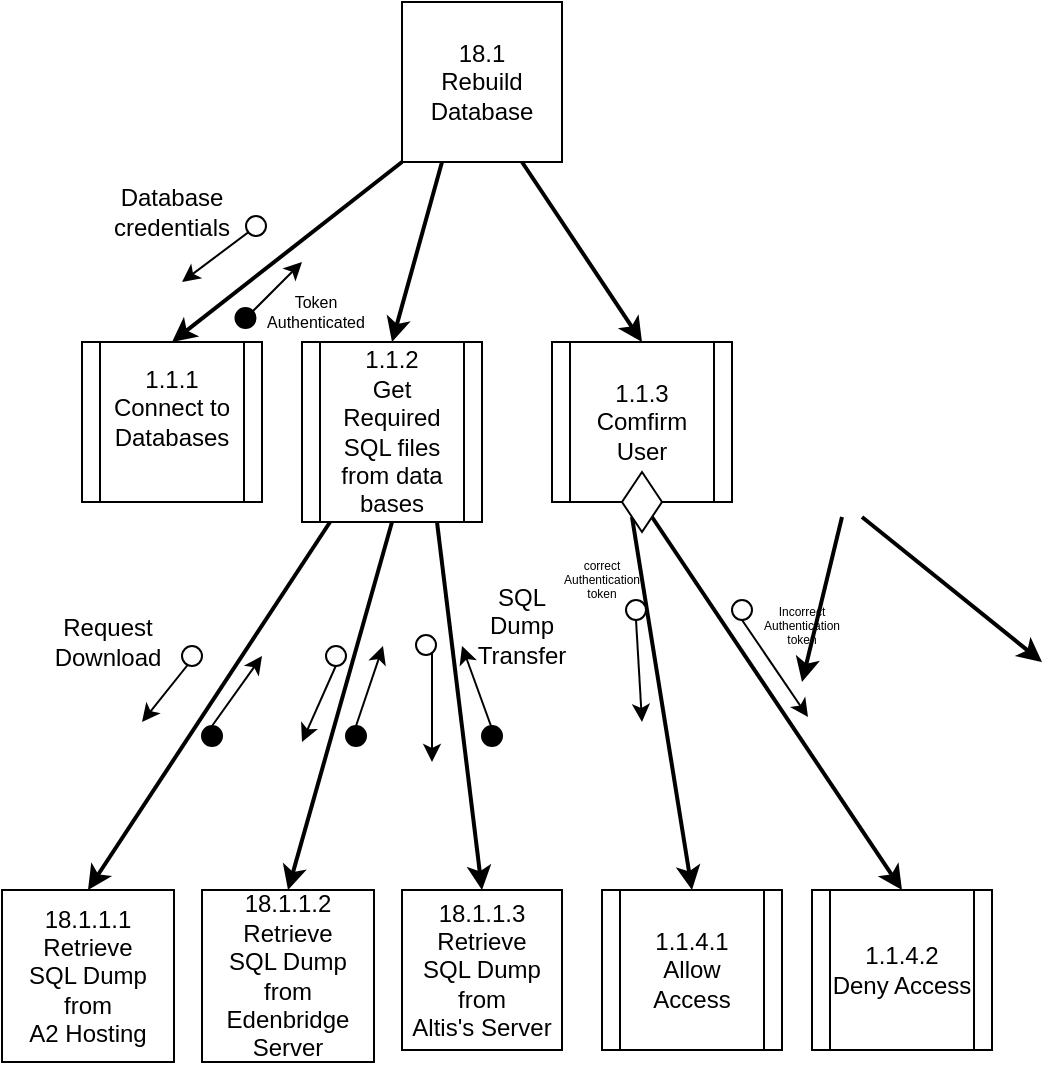 <mxfile version="12.7.0" type="github" pages="2">
  <diagram id="C5RBs43oDa-KdzZeNtuy" name="18.1 Rebuild database">
    <mxGraphModel dx="569" dy="316" grid="1" gridSize="10" guides="1" tooltips="1" connect="1" arrows="1" fold="1" page="1" pageScale="1" pageWidth="827" pageHeight="1169" math="0" shadow="0">
      <root>
        <mxCell id="WIyWlLk6GJQsqaUBKTNV-0"/>
        <mxCell id="WIyWlLk6GJQsqaUBKTNV-1" parent="WIyWlLk6GJQsqaUBKTNV-0"/>
        <mxCell id="RGMSdmQta2JheNhVgYMS-0" value="&lt;div&gt;18.1 &lt;br&gt;&lt;/div&gt;&lt;div&gt;Rebuild Database&lt;br&gt;&lt;/div&gt;" style="whiteSpace=wrap;html=1;aspect=fixed;" parent="WIyWlLk6GJQsqaUBKTNV-1" vertex="1">
          <mxGeometry x="380" y="100" width="80" height="80" as="geometry"/>
        </mxCell>
        <mxCell id="gq5Jc_4ObH62T1cbe0F8-0" value="&lt;div&gt;1.1.1&lt;br&gt;&lt;/div&gt;&lt;div&gt;Connect to Databases&lt;/div&gt;&lt;div&gt;&lt;br&gt;&lt;/div&gt;" style="shape=process;whiteSpace=wrap;html=1;backgroundOutline=1;" parent="WIyWlLk6GJQsqaUBKTNV-1" vertex="1">
          <mxGeometry x="220" y="270" width="90" height="80" as="geometry"/>
        </mxCell>
        <mxCell id="gq5Jc_4ObH62T1cbe0F8-1" value="&lt;div&gt;1.1.2&lt;br&gt;&lt;/div&gt;&lt;div&gt;Get Required SQL files from data bases&lt;/div&gt;" style="shape=process;whiteSpace=wrap;html=1;backgroundOutline=1;" parent="WIyWlLk6GJQsqaUBKTNV-1" vertex="1">
          <mxGeometry x="330" y="270" width="90" height="90" as="geometry"/>
        </mxCell>
        <mxCell id="gq5Jc_4ObH62T1cbe0F8-3" value="" style="endArrow=classic;html=1;" parent="WIyWlLk6GJQsqaUBKTNV-1" edge="1">
          <mxGeometry width="50" height="50" relative="1" as="geometry">
            <mxPoint x="660" y="570" as="sourcePoint"/>
            <mxPoint x="660" y="570" as="targetPoint"/>
          </mxGeometry>
        </mxCell>
        <mxCell id="gq5Jc_4ObH62T1cbe0F8-4" value="" style="endArrow=classic;html=1;exitX=0;exitY=1;exitDx=0;exitDy=0;entryX=0.5;entryY=0;entryDx=0;entryDy=0;strokeWidth=2;" parent="WIyWlLk6GJQsqaUBKTNV-1" source="gq5Jc_4ObH62T1cbe0F8-9" target="gq5Jc_4ObH62T1cbe0F8-8" edge="1">
          <mxGeometry width="50" height="50" relative="1" as="geometry">
            <mxPoint x="530" y="410" as="sourcePoint"/>
            <mxPoint x="460" y="470" as="targetPoint"/>
          </mxGeometry>
        </mxCell>
        <mxCell id="gq5Jc_4ObH62T1cbe0F8-5" value="" style="endArrow=classic;html=1;strokeWidth=2;entryX=0.5;entryY=0;entryDx=0;entryDy=0;exitX=1;exitY=1;exitDx=0;exitDy=0;" parent="WIyWlLk6GJQsqaUBKTNV-1" source="gq5Jc_4ObH62T1cbe0F8-9" target="gq5Jc_4ObH62T1cbe0F8-7" edge="1">
          <mxGeometry width="50" height="50" relative="1" as="geometry">
            <mxPoint x="450" y="380" as="sourcePoint"/>
            <mxPoint x="350" y="470" as="targetPoint"/>
          </mxGeometry>
        </mxCell>
        <mxCell id="gq5Jc_4ObH62T1cbe0F8-6" value="&lt;div&gt;&lt;span style=&quot;white-space: normal&quot;&gt;&lt;/span&gt;&lt;span style=&quot;white-space: normal&quot;&gt;&lt;/span&gt;1.1.3&lt;br&gt;&lt;/div&gt;&lt;div&gt;Comfirm User&lt;/div&gt;" style="shape=process;whiteSpace=wrap;html=1;backgroundOutline=1;" parent="WIyWlLk6GJQsqaUBKTNV-1" vertex="1">
          <mxGeometry x="455" y="270" width="90" height="80" as="geometry"/>
        </mxCell>
        <mxCell id="gq5Jc_4ObH62T1cbe0F8-7" value="&lt;div&gt;1.1.4.2&lt;br&gt;&lt;/div&gt;&lt;div&gt;Deny Access&lt;/div&gt;" style="shape=process;whiteSpace=wrap;html=1;backgroundOutline=1;" parent="WIyWlLk6GJQsqaUBKTNV-1" vertex="1">
          <mxGeometry x="585" y="544" width="90" height="80" as="geometry"/>
        </mxCell>
        <mxCell id="gq5Jc_4ObH62T1cbe0F8-8" value="1.1.4.1&lt;div&gt;Allow Access&lt;/div&gt;" style="shape=process;whiteSpace=wrap;html=1;backgroundOutline=1;" parent="WIyWlLk6GJQsqaUBKTNV-1" vertex="1">
          <mxGeometry x="480" y="544" width="90" height="80" as="geometry"/>
        </mxCell>
        <mxCell id="gq5Jc_4ObH62T1cbe0F8-9" value="" style="rhombus;whiteSpace=wrap;html=1;fillColor=#FFFFFF;" parent="WIyWlLk6GJQsqaUBKTNV-1" vertex="1">
          <mxGeometry x="490" y="335" width="20" height="30" as="geometry"/>
        </mxCell>
        <mxCell id="gq5Jc_4ObH62T1cbe0F8-10" value="" style="endArrow=classic;html=1;" parent="WIyWlLk6GJQsqaUBKTNV-1" edge="1">
          <mxGeometry width="50" height="50" relative="1" as="geometry">
            <mxPoint x="555" y="589" as="sourcePoint"/>
            <mxPoint x="555" y="589" as="targetPoint"/>
          </mxGeometry>
        </mxCell>
        <mxCell id="gq5Jc_4ObH62T1cbe0F8-11" value="" style="endArrow=classic;html=1;exitX=0;exitY=1;exitDx=0;exitDy=0;strokeWidth=2;entryX=0.5;entryY=0;entryDx=0;entryDy=0;" parent="WIyWlLk6GJQsqaUBKTNV-1" target="gq5Jc_4ObH62T1cbe0F8-15" edge="1">
          <mxGeometry width="50" height="50" relative="1" as="geometry">
            <mxPoint x="600" y="357.5" as="sourcePoint"/>
            <mxPoint x="580" y="440" as="targetPoint"/>
          </mxGeometry>
        </mxCell>
        <mxCell id="gq5Jc_4ObH62T1cbe0F8-12" value="" style="endArrow=classic;html=1;strokeWidth=2;exitX=1;exitY=1;exitDx=0;exitDy=0;entryX=0.5;entryY=0;entryDx=0;entryDy=0;" parent="WIyWlLk6GJQsqaUBKTNV-1" target="gq5Jc_4ObH62T1cbe0F8-16" edge="1">
          <mxGeometry width="50" height="50" relative="1" as="geometry">
            <mxPoint x="610" y="357.5" as="sourcePoint"/>
            <mxPoint x="700" y="430" as="targetPoint"/>
          </mxGeometry>
        </mxCell>
        <mxCell id="gq5Jc_4ObH62T1cbe0F8-17" value="" style="endArrow=classic;html=1;exitX=0.25;exitY=1;exitDx=0;exitDy=0;entryX=0.5;entryY=0;entryDx=0;entryDy=0;strokeWidth=2;" parent="WIyWlLk6GJQsqaUBKTNV-1" source="RGMSdmQta2JheNhVgYMS-0" target="gq5Jc_4ObH62T1cbe0F8-1" edge="1">
          <mxGeometry width="50" height="50" relative="1" as="geometry">
            <mxPoint x="170" y="335" as="sourcePoint"/>
            <mxPoint x="280" y="457.5" as="targetPoint"/>
          </mxGeometry>
        </mxCell>
        <mxCell id="gq5Jc_4ObH62T1cbe0F8-18" value="" style="endArrow=classic;html=1;exitX=0;exitY=1;exitDx=0;exitDy=0;entryX=0.5;entryY=0;entryDx=0;entryDy=0;strokeWidth=2;" parent="WIyWlLk6GJQsqaUBKTNV-1" source="RGMSdmQta2JheNhVgYMS-0" target="gq5Jc_4ObH62T1cbe0F8-0" edge="1">
          <mxGeometry width="50" height="50" relative="1" as="geometry">
            <mxPoint x="225" y="120" as="sourcePoint"/>
            <mxPoint x="335" y="242.5" as="targetPoint"/>
          </mxGeometry>
        </mxCell>
        <mxCell id="gq5Jc_4ObH62T1cbe0F8-21" value="" style="endArrow=classic;html=1;exitX=0.75;exitY=1;exitDx=0;exitDy=0;entryX=0.5;entryY=0;entryDx=0;entryDy=0;strokeWidth=2;" parent="WIyWlLk6GJQsqaUBKTNV-1" source="RGMSdmQta2JheNhVgYMS-0" target="gq5Jc_4ObH62T1cbe0F8-6" edge="1">
          <mxGeometry width="50" height="50" relative="1" as="geometry">
            <mxPoint x="440" y="210" as="sourcePoint"/>
            <mxPoint x="435" y="300" as="targetPoint"/>
          </mxGeometry>
        </mxCell>
        <mxCell id="GHoLZX-UQ4Vv0qf9n78D-0" value="&lt;div&gt;18.1.1.1&lt;br&gt;&lt;/div&gt;&lt;div&gt;Retrieve&lt;br&gt;&lt;/div&gt;&lt;div&gt;SQL Dump from&lt;/div&gt;&lt;div&gt;A2 Hosting&lt;br&gt;&lt;/div&gt;" style="whiteSpace=wrap;html=1;aspect=fixed;" parent="WIyWlLk6GJQsqaUBKTNV-1" vertex="1">
          <mxGeometry x="180" y="544" width="86" height="86" as="geometry"/>
        </mxCell>
        <mxCell id="GHoLZX-UQ4Vv0qf9n78D-1" value="&lt;div&gt;18.1.1.2&lt;br&gt;&lt;/div&gt;&lt;div&gt;Retrieve&lt;br&gt;&lt;/div&gt;&lt;div&gt;SQL Dump from&lt;/div&gt;&lt;div&gt;Edenbridge Server&lt;br&gt;&lt;/div&gt;" style="whiteSpace=wrap;html=1;aspect=fixed;" parent="WIyWlLk6GJQsqaUBKTNV-1" vertex="1">
          <mxGeometry x="280" y="544" width="86" height="86" as="geometry"/>
        </mxCell>
        <mxCell id="GHoLZX-UQ4Vv0qf9n78D-2" value="&lt;div&gt;18.1.1.3&lt;br&gt;&lt;/div&gt;&lt;div&gt;Retrieve&lt;br&gt;&lt;/div&gt;&lt;div&gt;SQL Dump from&lt;/div&gt;Altis&#39;s Server" style="whiteSpace=wrap;html=1;aspect=fixed;" parent="WIyWlLk6GJQsqaUBKTNV-1" vertex="1">
          <mxGeometry x="380" y="544" width="80" height="80" as="geometry"/>
        </mxCell>
        <mxCell id="GHoLZX-UQ4Vv0qf9n78D-3" value="" style="endArrow=classic;html=1;entryX=0.5;entryY=0;entryDx=0;entryDy=0;strokeWidth=2;exitX=0.156;exitY=1;exitDx=0;exitDy=0;exitPerimeter=0;" parent="WIyWlLk6GJQsqaUBKTNV-1" source="gq5Jc_4ObH62T1cbe0F8-1" target="GHoLZX-UQ4Vv0qf9n78D-0" edge="1">
          <mxGeometry width="50" height="50" relative="1" as="geometry">
            <mxPoint x="250" y="380" as="sourcePoint"/>
            <mxPoint x="215" y="530" as="targetPoint"/>
          </mxGeometry>
        </mxCell>
        <mxCell id="GHoLZX-UQ4Vv0qf9n78D-4" value="" style="endArrow=classic;html=1;exitX=0.5;exitY=1;exitDx=0;exitDy=0;entryX=0.5;entryY=0;entryDx=0;entryDy=0;strokeWidth=2;" parent="WIyWlLk6GJQsqaUBKTNV-1" source="gq5Jc_4ObH62T1cbe0F8-1" target="GHoLZX-UQ4Vv0qf9n78D-1" edge="1">
          <mxGeometry width="50" height="50" relative="1" as="geometry">
            <mxPoint x="365" y="420" as="sourcePoint"/>
            <mxPoint x="340" y="510" as="targetPoint"/>
          </mxGeometry>
        </mxCell>
        <mxCell id="GHoLZX-UQ4Vv0qf9n78D-5" value="" style="endArrow=classic;html=1;exitX=0.75;exitY=1;exitDx=0;exitDy=0;entryX=0.5;entryY=0;entryDx=0;entryDy=0;strokeWidth=2;" parent="WIyWlLk6GJQsqaUBKTNV-1" source="gq5Jc_4ObH62T1cbe0F8-1" target="GHoLZX-UQ4Vv0qf9n78D-2" edge="1">
          <mxGeometry width="50" height="50" relative="1" as="geometry">
            <mxPoint x="375" y="430" as="sourcePoint"/>
            <mxPoint x="350" y="520" as="targetPoint"/>
          </mxGeometry>
        </mxCell>
        <mxCell id="YZuew4-Hj4IGe9yz6-2L-3" value="" style="endArrow=classic;html=1;" edge="1" parent="WIyWlLk6GJQsqaUBKTNV-1">
          <mxGeometry width="50" height="50" relative="1" as="geometry">
            <mxPoint x="310" y="210" as="sourcePoint"/>
            <mxPoint x="270" y="240" as="targetPoint"/>
          </mxGeometry>
        </mxCell>
        <mxCell id="YZuew4-Hj4IGe9yz6-2L-4" value="" style="ellipse;whiteSpace=wrap;html=1;aspect=fixed;" vertex="1" parent="WIyWlLk6GJQsqaUBKTNV-1">
          <mxGeometry x="302" y="207" width="10" height="10" as="geometry"/>
        </mxCell>
        <mxCell id="YZuew4-Hj4IGe9yz6-2L-13" value="&lt;div&gt;SQL Dump &lt;br&gt;&lt;/div&gt;&lt;div&gt;Transfer&lt;br&gt;&lt;/div&gt;" style="text;html=1;strokeColor=none;fillColor=none;align=center;verticalAlign=middle;whiteSpace=wrap;rounded=0;" vertex="1" parent="WIyWlLk6GJQsqaUBKTNV-1">
          <mxGeometry x="420" y="402" width="40" height="20" as="geometry"/>
        </mxCell>
        <mxCell id="YZuew4-Hj4IGe9yz6-2L-17" value="Database credentials" style="text;html=1;strokeColor=none;fillColor=none;align=center;verticalAlign=middle;whiteSpace=wrap;rounded=0;" vertex="1" parent="WIyWlLk6GJQsqaUBKTNV-1">
          <mxGeometry x="245" y="195" width="40" height="20" as="geometry"/>
        </mxCell>
        <mxCell id="YZuew4-Hj4IGe9yz6-2L-19" value="" style="endArrow=classic;html=1;" edge="1" parent="WIyWlLk6GJQsqaUBKTNV-1">
          <mxGeometry width="50" height="50" relative="1" as="geometry">
            <mxPoint x="278" y="425" as="sourcePoint"/>
            <mxPoint x="250" y="460" as="targetPoint"/>
          </mxGeometry>
        </mxCell>
        <mxCell id="YZuew4-Hj4IGe9yz6-2L-20" value="" style="ellipse;whiteSpace=wrap;html=1;aspect=fixed;" vertex="1" parent="WIyWlLk6GJQsqaUBKTNV-1">
          <mxGeometry x="270" y="422" width="10" height="10" as="geometry"/>
        </mxCell>
        <mxCell id="YZuew4-Hj4IGe9yz6-2L-21" value="Request Download" style="text;html=1;strokeColor=none;fillColor=none;align=center;verticalAlign=middle;whiteSpace=wrap;rounded=0;" vertex="1" parent="WIyWlLk6GJQsqaUBKTNV-1">
          <mxGeometry x="213" y="410" width="40" height="20" as="geometry"/>
        </mxCell>
        <mxCell id="YZuew4-Hj4IGe9yz6-2L-36" value="" style="endArrow=classic;html=1;" edge="1" parent="WIyWlLk6GJQsqaUBKTNV-1">
          <mxGeometry width="50" height="50" relative="1" as="geometry">
            <mxPoint x="350" y="425" as="sourcePoint"/>
            <mxPoint x="330" y="470" as="targetPoint"/>
          </mxGeometry>
        </mxCell>
        <mxCell id="YZuew4-Hj4IGe9yz6-2L-37" value="" style="ellipse;whiteSpace=wrap;html=1;aspect=fixed;" vertex="1" parent="WIyWlLk6GJQsqaUBKTNV-1">
          <mxGeometry x="342" y="422" width="10" height="10" as="geometry"/>
        </mxCell>
        <mxCell id="YZuew4-Hj4IGe9yz6-2L-39" value="" style="endArrow=classic;html=1;" edge="1" parent="WIyWlLk6GJQsqaUBKTNV-1">
          <mxGeometry width="50" height="50" relative="1" as="geometry">
            <mxPoint x="395" y="419.5" as="sourcePoint"/>
            <mxPoint x="395" y="480" as="targetPoint"/>
          </mxGeometry>
        </mxCell>
        <mxCell id="YZuew4-Hj4IGe9yz6-2L-40" value="" style="ellipse;whiteSpace=wrap;html=1;aspect=fixed;" vertex="1" parent="WIyWlLk6GJQsqaUBKTNV-1">
          <mxGeometry x="387" y="416.5" width="10" height="10" as="geometry"/>
        </mxCell>
        <mxCell id="YZuew4-Hj4IGe9yz6-2L-44" value="" style="endArrow=classic;html=1;" edge="1" parent="WIyWlLk6GJQsqaUBKTNV-1">
          <mxGeometry width="50" height="50" relative="1" as="geometry">
            <mxPoint x="424.5" y="462" as="sourcePoint"/>
            <mxPoint x="410" y="422" as="targetPoint"/>
          </mxGeometry>
        </mxCell>
        <mxCell id="YZuew4-Hj4IGe9yz6-2L-45" value="" style="ellipse;whiteSpace=wrap;html=1;aspect=fixed;fillColor=#000000;" vertex="1" parent="WIyWlLk6GJQsqaUBKTNV-1">
          <mxGeometry x="420" y="462" width="10" height="10" as="geometry"/>
        </mxCell>
        <mxCell id="YZuew4-Hj4IGe9yz6-2L-47" value="" style="endArrow=classic;html=1;exitX=0.5;exitY=0;exitDx=0;exitDy=0;" edge="1" parent="WIyWlLk6GJQsqaUBKTNV-1" source="YZuew4-Hj4IGe9yz6-2L-48">
          <mxGeometry width="50" height="50" relative="1" as="geometry">
            <mxPoint x="370.5" y="462" as="sourcePoint"/>
            <mxPoint x="370.5" y="422" as="targetPoint"/>
          </mxGeometry>
        </mxCell>
        <mxCell id="YZuew4-Hj4IGe9yz6-2L-48" value="" style="ellipse;whiteSpace=wrap;html=1;aspect=fixed;fillColor=#000000;" vertex="1" parent="WIyWlLk6GJQsqaUBKTNV-1">
          <mxGeometry x="352" y="462" width="10" height="10" as="geometry"/>
        </mxCell>
        <mxCell id="YZuew4-Hj4IGe9yz6-2L-49" value="" style="endArrow=classic;html=1;exitX=0.5;exitY=0;exitDx=0;exitDy=0;" edge="1" parent="WIyWlLk6GJQsqaUBKTNV-1" source="YZuew4-Hj4IGe9yz6-2L-50">
          <mxGeometry width="50" height="50" relative="1" as="geometry">
            <mxPoint x="304.5" y="466.5" as="sourcePoint"/>
            <mxPoint x="310" y="427" as="targetPoint"/>
          </mxGeometry>
        </mxCell>
        <mxCell id="YZuew4-Hj4IGe9yz6-2L-50" value="" style="ellipse;whiteSpace=wrap;html=1;aspect=fixed;fillColor=#000000;" vertex="1" parent="WIyWlLk6GJQsqaUBKTNV-1">
          <mxGeometry x="280" y="462" width="10" height="10" as="geometry"/>
        </mxCell>
        <mxCell id="YZuew4-Hj4IGe9yz6-2L-52" value="" style="endArrow=classic;html=1;" edge="1" parent="WIyWlLk6GJQsqaUBKTNV-1">
          <mxGeometry width="50" height="50" relative="1" as="geometry">
            <mxPoint x="302" y="258" as="sourcePoint"/>
            <mxPoint x="330" y="230" as="targetPoint"/>
          </mxGeometry>
        </mxCell>
        <mxCell id="YZuew4-Hj4IGe9yz6-2L-53" value="" style="ellipse;whiteSpace=wrap;html=1;aspect=fixed;fillColor=#000000;" vertex="1" parent="WIyWlLk6GJQsqaUBKTNV-1">
          <mxGeometry x="296.75" y="253" width="10" height="10" as="geometry"/>
        </mxCell>
        <mxCell id="YZuew4-Hj4IGe9yz6-2L-54" value="&lt;div style=&quot;font-size: 8px;&quot;&gt;Token &lt;br style=&quot;font-size: 8px;&quot;&gt;&lt;/div&gt;&lt;div style=&quot;font-size: 8px;&quot;&gt;Authenticated&lt;br style=&quot;font-size: 8px;&quot;&gt;&lt;/div&gt;" style="text;html=1;strokeColor=none;fillColor=none;align=center;verticalAlign=middle;whiteSpace=wrap;rounded=0;fontSize=8;" vertex="1" parent="WIyWlLk6GJQsqaUBKTNV-1">
          <mxGeometry x="322" y="246" width="30" height="17" as="geometry"/>
        </mxCell>
        <mxCell id="OG8IQn81rf561qlrvtSb-1" value="" style="endArrow=classic;html=1;exitX=0.5;exitY=1;exitDx=0;exitDy=0;" edge="1" parent="WIyWlLk6GJQsqaUBKTNV-1" source="OG8IQn81rf561qlrvtSb-2">
          <mxGeometry width="50" height="50" relative="1" as="geometry">
            <mxPoint x="500" y="402" as="sourcePoint"/>
            <mxPoint x="500" y="460" as="targetPoint"/>
          </mxGeometry>
        </mxCell>
        <mxCell id="OG8IQn81rf561qlrvtSb-2" value="" style="ellipse;whiteSpace=wrap;html=1;aspect=fixed;" vertex="1" parent="WIyWlLk6GJQsqaUBKTNV-1">
          <mxGeometry x="492" y="399" width="10" height="10" as="geometry"/>
        </mxCell>
        <mxCell id="OG8IQn81rf561qlrvtSb-3" value="&lt;div style=&quot;font-size: 6px;&quot;&gt;Incorrect&lt;/div&gt;&lt;div style=&quot;font-size: 6px;&quot;&gt;Authentication token&lt;br style=&quot;font-size: 6px;&quot;&gt; &lt;/div&gt;" style="text;html=1;strokeColor=none;fillColor=none;align=center;verticalAlign=middle;whiteSpace=wrap;rounded=0;fontSize=6;" vertex="1" parent="WIyWlLk6GJQsqaUBKTNV-1">
          <mxGeometry x="560" y="402" width="40" height="20" as="geometry"/>
        </mxCell>
        <mxCell id="OG8IQn81rf561qlrvtSb-5" value="" style="endArrow=classic;html=1;exitX=0.5;exitY=1;exitDx=0;exitDy=0;" edge="1" parent="WIyWlLk6GJQsqaUBKTNV-1" source="OG8IQn81rf561qlrvtSb-6">
          <mxGeometry width="50" height="50" relative="1" as="geometry">
            <mxPoint x="583" y="399.5" as="sourcePoint"/>
            <mxPoint x="583" y="457.5" as="targetPoint"/>
          </mxGeometry>
        </mxCell>
        <mxCell id="OG8IQn81rf561qlrvtSb-6" value="" style="ellipse;whiteSpace=wrap;html=1;aspect=fixed;" vertex="1" parent="WIyWlLk6GJQsqaUBKTNV-1">
          <mxGeometry x="545" y="399" width="10" height="10" as="geometry"/>
        </mxCell>
        <mxCell id="OG8IQn81rf561qlrvtSb-7" value="&lt;div style=&quot;font-size: 6px&quot;&gt;correct&lt;/div&gt;&lt;div style=&quot;font-size: 6px&quot;&gt;Authentication token&lt;br style=&quot;font-size: 6px&quot;&gt; &lt;/div&gt;" style="text;html=1;strokeColor=none;fillColor=none;align=center;verticalAlign=middle;whiteSpace=wrap;rounded=0;fontSize=6;" vertex="1" parent="WIyWlLk6GJQsqaUBKTNV-1">
          <mxGeometry x="460" y="379" width="40" height="20" as="geometry"/>
        </mxCell>
      </root>
    </mxGraphModel>
  </diagram>
  <diagram id="rCNbzbxLSfEvdJP4wfQA" name="18.2 Store rebuilt data base">
    <mxGraphModel dx="474" dy="264" grid="1" gridSize="10" guides="1" tooltips="1" connect="1" arrows="1" fold="1" page="1" pageScale="1" pageWidth="850" pageHeight="1100" math="0" shadow="0">
      <root>
        <mxCell id="9Bm-bFWj9DxCiJOnEkzv-0"/>
        <mxCell id="9Bm-bFWj9DxCiJOnEkzv-1" parent="9Bm-bFWj9DxCiJOnEkzv-0"/>
        <mxCell id="KgsACP3qGmkFOE7N-067-0" value="&lt;div&gt;18.2&lt;/div&gt;&lt;div&gt;Store Rebuilt&lt;/div&gt;&lt;div&gt;Database&lt;br&gt;&lt;/div&gt;" style="whiteSpace=wrap;html=1;aspect=fixed;" parent="9Bm-bFWj9DxCiJOnEkzv-1" vertex="1">
          <mxGeometry x="440" y="70" width="80" height="80" as="geometry"/>
        </mxCell>
        <mxCell id="KgsACP3qGmkFOE7N-067-1" value="&lt;div&gt;1.1.5&lt;br&gt;&lt;/div&gt;&lt;div&gt;Connect to A2 Hosting&lt;/div&gt;" style="shape=process;whiteSpace=wrap;html=1;backgroundOutline=1;" parent="9Bm-bFWj9DxCiJOnEkzv-1" vertex="1">
          <mxGeometry x="390" y="270" width="90" height="80" as="geometry"/>
        </mxCell>
        <mxCell id="KgsACP3qGmkFOE7N-067-5" value="" style="endArrow=classic;html=1;entryX=0.5;entryY=0;entryDx=0;entryDy=0;strokeWidth=2;exitX=0.25;exitY=1;exitDx=0;exitDy=0;" parent="9Bm-bFWj9DxCiJOnEkzv-1" source="KgsACP3qGmkFOE7N-067-0" target="KgsACP3qGmkFOE7N-067-1" edge="1">
          <mxGeometry width="50" height="50" relative="1" as="geometry">
            <mxPoint x="440" y="170" as="sourcePoint"/>
            <mxPoint x="290" y="270" as="targetPoint"/>
          </mxGeometry>
        </mxCell>
        <mxCell id="KgsACP3qGmkFOE7N-067-8" value="" style="endArrow=classic;html=1;entryX=0.25;entryY=0;entryDx=0;entryDy=0;strokeWidth=2;exitX=0.75;exitY=1;exitDx=0;exitDy=0;" parent="9Bm-bFWj9DxCiJOnEkzv-1" source="KgsACP3qGmkFOE7N-067-0" target="KgsACP3qGmkFOE7N-067-11" edge="1">
          <mxGeometry width="50" height="50" relative="1" as="geometry">
            <mxPoint x="490" y="160" as="sourcePoint"/>
            <mxPoint x="625" y="280" as="targetPoint"/>
          </mxGeometry>
        </mxCell>
        <mxCell id="KgsACP3qGmkFOE7N-067-11" value="&lt;div&gt;18.2.2&lt;br&gt;&lt;/div&gt;&lt;div&gt;Upload rebuilt database to &lt;br&gt;&lt;/div&gt;&lt;div&gt;A2Hosting&lt;br&gt;&lt;/div&gt;" style="whiteSpace=wrap;html=1;aspect=fixed;" parent="9Bm-bFWj9DxCiJOnEkzv-1" vertex="1">
          <mxGeometry x="490" y="270" width="80" height="80" as="geometry"/>
        </mxCell>
        <mxCell id="oAGm5rpPNW9c-2In4nnL-0" value="" style="endArrow=classic;html=1;" edge="1" parent="9Bm-bFWj9DxCiJOnEkzv-1" source="oAGm5rpPNW9c-2In4nnL-1">
          <mxGeometry width="50" height="50" relative="1" as="geometry">
            <mxPoint x="438" y="185" as="sourcePoint"/>
            <mxPoint x="420" y="240" as="targetPoint"/>
          </mxGeometry>
        </mxCell>
        <mxCell id="oAGm5rpPNW9c-2In4nnL-2" value="Database credentials" style="text;html=1;strokeColor=none;fillColor=none;align=center;verticalAlign=middle;whiteSpace=wrap;rounded=0;" vertex="1" parent="9Bm-bFWj9DxCiJOnEkzv-1">
          <mxGeometry x="373" y="170" width="40" height="20" as="geometry"/>
        </mxCell>
        <mxCell id="oAGm5rpPNW9c-2In4nnL-3" value="" style="endArrow=classic;html=1;" edge="1" parent="9Bm-bFWj9DxCiJOnEkzv-1">
          <mxGeometry width="50" height="50" relative="1" as="geometry">
            <mxPoint x="452" y="225" as="sourcePoint"/>
            <mxPoint x="460" y="200" as="targetPoint"/>
          </mxGeometry>
        </mxCell>
        <mxCell id="oAGm5rpPNW9c-2In4nnL-4" value="" style="ellipse;whiteSpace=wrap;html=1;aspect=fixed;fillColor=#000000;" vertex="1" parent="9Bm-bFWj9DxCiJOnEkzv-1">
          <mxGeometry x="446.75" y="220" width="10" height="10" as="geometry"/>
        </mxCell>
        <mxCell id="oAGm5rpPNW9c-2In4nnL-5" value="&lt;div style=&quot;font-size: 5px;&quot;&gt;Token &lt;br style=&quot;font-size: 5px;&quot;&gt;&lt;/div&gt;&lt;div style=&quot;font-size: 5px;&quot;&gt;Authenticated&lt;br style=&quot;font-size: 5px;&quot;&gt;&lt;/div&gt;" style="text;html=1;strokeColor=none;fillColor=none;align=center;verticalAlign=middle;whiteSpace=wrap;rounded=0;fontSize=5;" vertex="1" parent="9Bm-bFWj9DxCiJOnEkzv-1">
          <mxGeometry x="446.75" y="240" width="30" height="17" as="geometry"/>
        </mxCell>
        <mxCell id="oAGm5rpPNW9c-2In4nnL-1" value="" style="ellipse;whiteSpace=wrap;html=1;aspect=fixed;" vertex="1" parent="9Bm-bFWj9DxCiJOnEkzv-1">
          <mxGeometry x="430" y="180" width="10" height="10" as="geometry"/>
        </mxCell>
        <mxCell id="oAGm5rpPNW9c-2In4nnL-7" value="" style="endArrow=classic;html=1;" edge="1" parent="9Bm-bFWj9DxCiJOnEkzv-1" source="oAGm5rpPNW9c-2In4nnL-9">
          <mxGeometry width="50" height="50" relative="1" as="geometry">
            <mxPoint x="538" y="200" as="sourcePoint"/>
            <mxPoint x="520" y="255" as="targetPoint"/>
          </mxGeometry>
        </mxCell>
        <mxCell id="oAGm5rpPNW9c-2In4nnL-8" value="&lt;div&gt;Data is &lt;br&gt;&lt;/div&gt;&lt;div&gt;Uploaded&lt;br&gt;&lt;/div&gt;" style="text;html=1;strokeColor=none;fillColor=none;align=center;verticalAlign=middle;whiteSpace=wrap;rounded=0;" vertex="1" parent="9Bm-bFWj9DxCiJOnEkzv-1">
          <mxGeometry x="530" y="175" width="40" height="20" as="geometry"/>
        </mxCell>
        <mxCell id="oAGm5rpPNW9c-2In4nnL-9" value="" style="ellipse;whiteSpace=wrap;html=1;aspect=fixed;" vertex="1" parent="9Bm-bFWj9DxCiJOnEkzv-1">
          <mxGeometry x="510" y="190" width="10" height="10" as="geometry"/>
        </mxCell>
      </root>
    </mxGraphModel>
  </diagram>
</mxfile>
